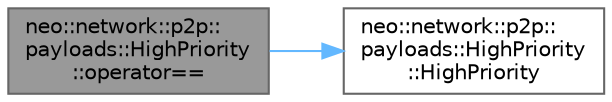 digraph "neo::network::p2p::payloads::HighPriority::operator=="
{
 // LATEX_PDF_SIZE
  bgcolor="transparent";
  edge [fontname=Helvetica,fontsize=10,labelfontname=Helvetica,labelfontsize=10];
  node [fontname=Helvetica,fontsize=10,shape=box,height=0.2,width=0.4];
  rankdir="LR";
  Node1 [id="Node000001",label="neo::network::p2p::\lpayloads::HighPriority\l::operator==",height=0.2,width=0.4,color="gray40", fillcolor="grey60", style="filled", fontcolor="black",tooltip="Checks if this attribute equals another."];
  Node1 -> Node2 [id="edge1_Node000001_Node000002",color="steelblue1",style="solid",tooltip=" "];
  Node2 [id="Node000002",label="neo::network::p2p::\lpayloads::HighPriority\l::HighPriority",height=0.2,width=0.4,color="grey40", fillcolor="white", style="filled",URL="$classneo_1_1network_1_1p2p_1_1payloads_1_1_high_priority.html#af7d9affaf5f69cc6adc649ab31f2f678",tooltip="Constructs a HighPriority attribute."];
}
